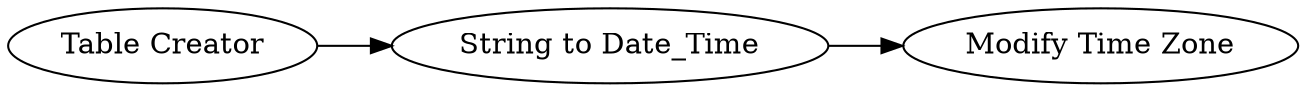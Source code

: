 digraph {
	2 -> 3
	1 -> 2
	1 [label="Table Creator"]
	3 [label="Modify Time Zone"]
	2 [label="String to Date_Time"]
	rankdir=LR
}
